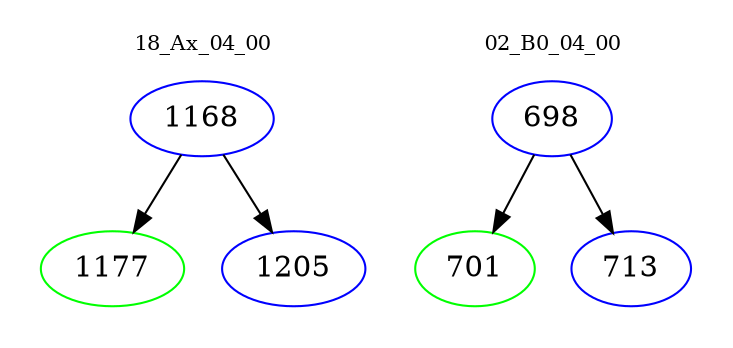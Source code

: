 digraph{
subgraph cluster_0 {
color = white
label = "18_Ax_04_00";
fontsize=10;
T0_1168 [label="1168", color="blue"]
T0_1168 -> T0_1177 [color="black"]
T0_1177 [label="1177", color="green"]
T0_1168 -> T0_1205 [color="black"]
T0_1205 [label="1205", color="blue"]
}
subgraph cluster_1 {
color = white
label = "02_B0_04_00";
fontsize=10;
T1_698 [label="698", color="blue"]
T1_698 -> T1_701 [color="black"]
T1_701 [label="701", color="green"]
T1_698 -> T1_713 [color="black"]
T1_713 [label="713", color="blue"]
}
}
